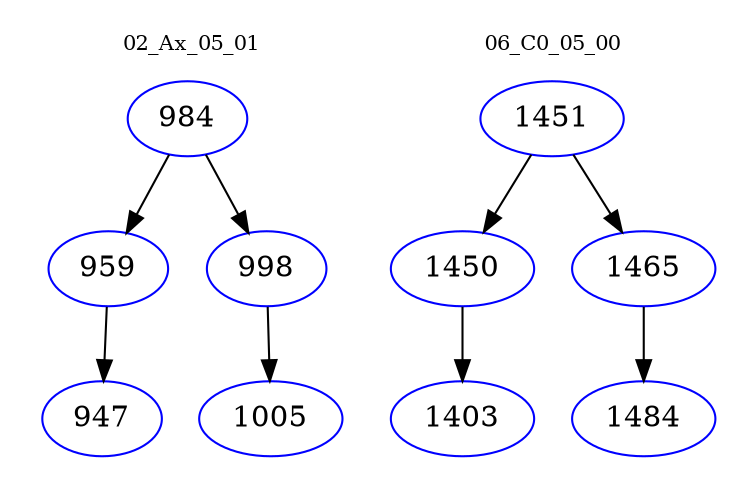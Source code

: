digraph{
subgraph cluster_0 {
color = white
label = "02_Ax_05_01";
fontsize=10;
T0_984 [label="984", color="blue"]
T0_984 -> T0_959 [color="black"]
T0_959 [label="959", color="blue"]
T0_959 -> T0_947 [color="black"]
T0_947 [label="947", color="blue"]
T0_984 -> T0_998 [color="black"]
T0_998 [label="998", color="blue"]
T0_998 -> T0_1005 [color="black"]
T0_1005 [label="1005", color="blue"]
}
subgraph cluster_1 {
color = white
label = "06_C0_05_00";
fontsize=10;
T1_1451 [label="1451", color="blue"]
T1_1451 -> T1_1450 [color="black"]
T1_1450 [label="1450", color="blue"]
T1_1450 -> T1_1403 [color="black"]
T1_1403 [label="1403", color="blue"]
T1_1451 -> T1_1465 [color="black"]
T1_1465 [label="1465", color="blue"]
T1_1465 -> T1_1484 [color="black"]
T1_1484 [label="1484", color="blue"]
}
}
